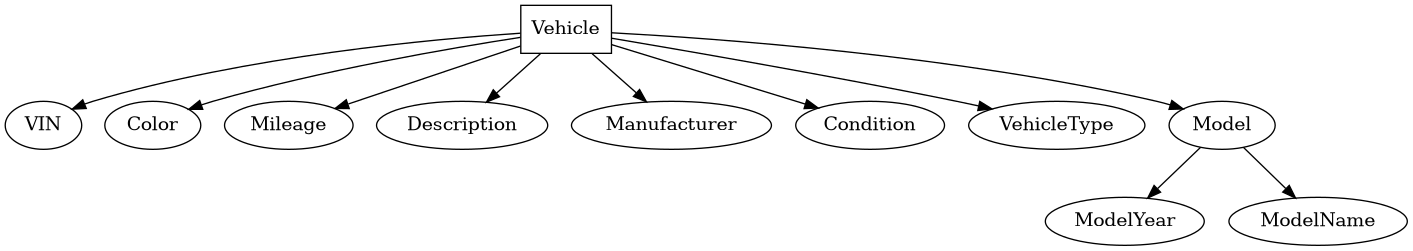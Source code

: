 @startuml
'http://plantuml.com/dot
digraph EER {
  Vehicle [shape=box]
  Vehicle -> VIN
  Vehicle -> Color
  Vehicle -> Mileage
  Vehicle -> Description
  Vehicle -> Manufacturer
  Vehicle -> Condition
  Vehicle -> VehicleType
  Vehicle -> Model
  Model -> ModelYear
  Model -> ModelName
}

@enduml